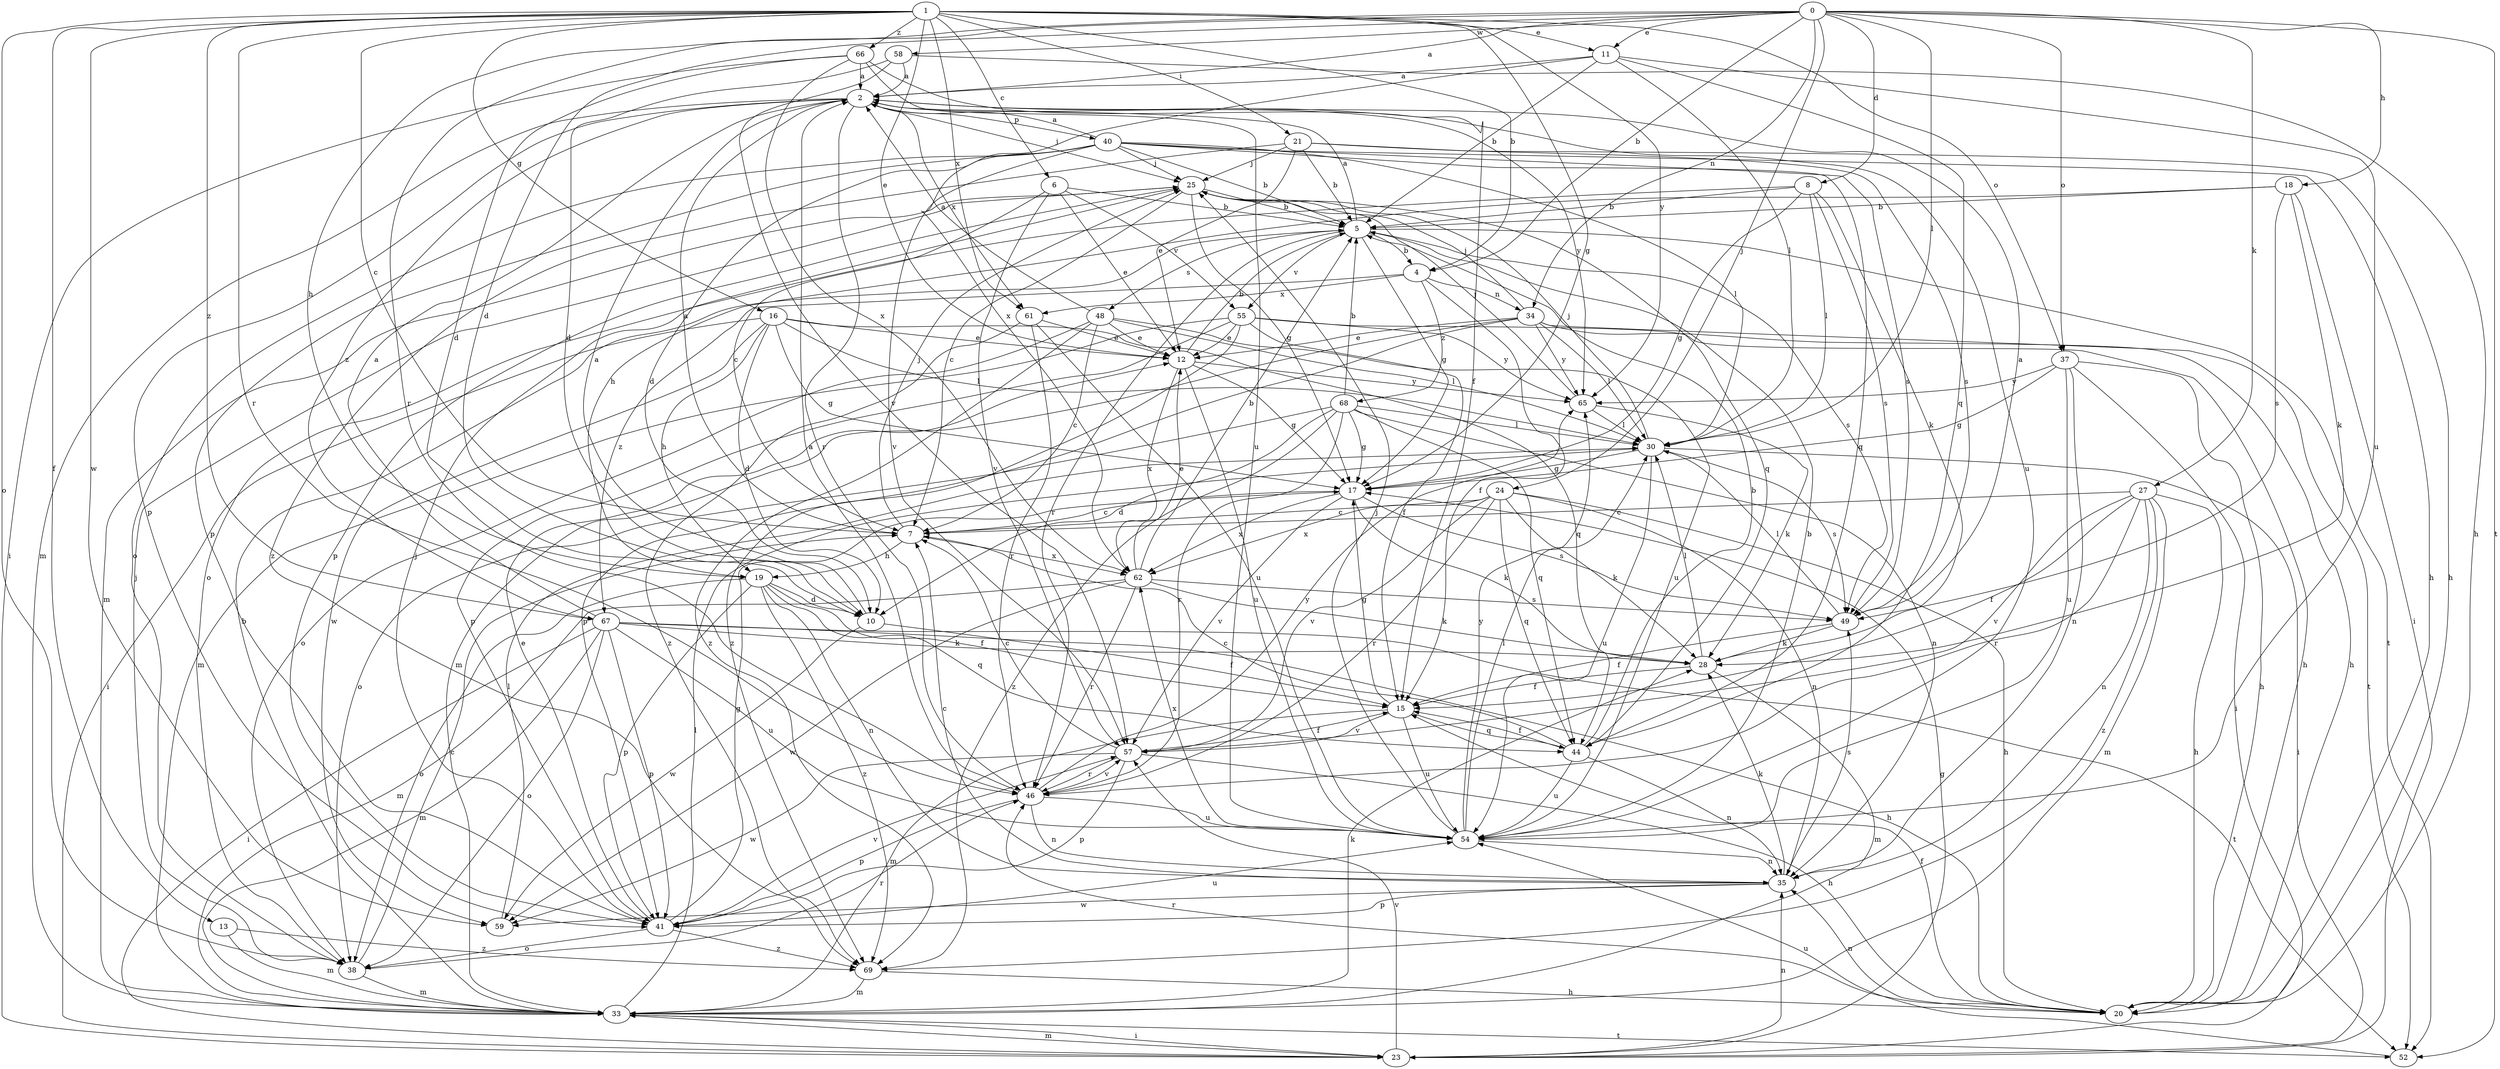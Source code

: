 strict digraph  {
0;
1;
2;
4;
5;
6;
7;
8;
10;
11;
12;
13;
15;
16;
17;
18;
19;
20;
21;
23;
24;
25;
27;
28;
30;
33;
34;
35;
37;
38;
40;
41;
44;
46;
48;
49;
52;
54;
55;
57;
58;
59;
61;
62;
65;
66;
67;
68;
69;
0 -> 2  [label=a];
0 -> 4  [label=b];
0 -> 8  [label=d];
0 -> 10  [label=d];
0 -> 11  [label=e];
0 -> 18  [label=h];
0 -> 19  [label=h];
0 -> 24  [label=j];
0 -> 27  [label=k];
0 -> 30  [label=l];
0 -> 34  [label=n];
0 -> 37  [label=o];
0 -> 46  [label=r];
0 -> 52  [label=t];
0 -> 58  [label=w];
1 -> 4  [label=b];
1 -> 6  [label=c];
1 -> 7  [label=c];
1 -> 11  [label=e];
1 -> 12  [label=e];
1 -> 13  [label=f];
1 -> 16  [label=g];
1 -> 17  [label=g];
1 -> 21  [label=i];
1 -> 37  [label=o];
1 -> 38  [label=o];
1 -> 46  [label=r];
1 -> 59  [label=w];
1 -> 61  [label=x];
1 -> 65  [label=y];
1 -> 66  [label=z];
1 -> 67  [label=z];
2 -> 25  [label=j];
2 -> 33  [label=m];
2 -> 40  [label=p];
2 -> 41  [label=p];
2 -> 46  [label=r];
2 -> 54  [label=u];
2 -> 61  [label=x];
2 -> 65  [label=y];
2 -> 67  [label=z];
4 -> 15  [label=f];
4 -> 34  [label=n];
4 -> 61  [label=x];
4 -> 67  [label=z];
4 -> 68  [label=z];
5 -> 2  [label=a];
5 -> 4  [label=b];
5 -> 17  [label=g];
5 -> 46  [label=r];
5 -> 48  [label=s];
5 -> 49  [label=s];
5 -> 52  [label=t];
5 -> 55  [label=v];
6 -> 5  [label=b];
6 -> 7  [label=c];
6 -> 12  [label=e];
6 -> 55  [label=v];
6 -> 57  [label=v];
7 -> 2  [label=a];
7 -> 19  [label=h];
7 -> 25  [label=j];
7 -> 62  [label=x];
8 -> 5  [label=b];
8 -> 17  [label=g];
8 -> 28  [label=k];
8 -> 30  [label=l];
8 -> 38  [label=o];
8 -> 49  [label=s];
10 -> 2  [label=a];
10 -> 15  [label=f];
10 -> 59  [label=w];
11 -> 2  [label=a];
11 -> 5  [label=b];
11 -> 30  [label=l];
11 -> 44  [label=q];
11 -> 54  [label=u];
11 -> 62  [label=x];
12 -> 5  [label=b];
12 -> 17  [label=g];
12 -> 54  [label=u];
12 -> 62  [label=x];
12 -> 65  [label=y];
13 -> 33  [label=m];
13 -> 69  [label=z];
15 -> 17  [label=g];
15 -> 33  [label=m];
15 -> 44  [label=q];
15 -> 54  [label=u];
15 -> 57  [label=v];
16 -> 10  [label=d];
16 -> 12  [label=e];
16 -> 17  [label=g];
16 -> 19  [label=h];
16 -> 23  [label=i];
16 -> 30  [label=l];
16 -> 44  [label=q];
16 -> 59  [label=w];
17 -> 7  [label=c];
17 -> 28  [label=k];
17 -> 49  [label=s];
17 -> 57  [label=v];
17 -> 62  [label=x];
18 -> 5  [label=b];
18 -> 19  [label=h];
18 -> 23  [label=i];
18 -> 28  [label=k];
18 -> 49  [label=s];
19 -> 10  [label=d];
19 -> 15  [label=f];
19 -> 35  [label=n];
19 -> 38  [label=o];
19 -> 41  [label=p];
19 -> 44  [label=q];
19 -> 69  [label=z];
20 -> 15  [label=f];
20 -> 35  [label=n];
20 -> 46  [label=r];
21 -> 5  [label=b];
21 -> 12  [label=e];
21 -> 20  [label=h];
21 -> 25  [label=j];
21 -> 49  [label=s];
21 -> 69  [label=z];
23 -> 17  [label=g];
23 -> 33  [label=m];
23 -> 35  [label=n];
23 -> 57  [label=v];
24 -> 7  [label=c];
24 -> 20  [label=h];
24 -> 28  [label=k];
24 -> 35  [label=n];
24 -> 44  [label=q];
24 -> 46  [label=r];
24 -> 57  [label=v];
24 -> 62  [label=x];
25 -> 5  [label=b];
25 -> 7  [label=c];
25 -> 17  [label=g];
25 -> 33  [label=m];
25 -> 41  [label=p];
25 -> 44  [label=q];
27 -> 7  [label=c];
27 -> 15  [label=f];
27 -> 20  [label=h];
27 -> 33  [label=m];
27 -> 35  [label=n];
27 -> 46  [label=r];
27 -> 57  [label=v];
27 -> 69  [label=z];
28 -> 15  [label=f];
28 -> 30  [label=l];
28 -> 33  [label=m];
30 -> 17  [label=g];
30 -> 23  [label=i];
30 -> 25  [label=j];
30 -> 49  [label=s];
30 -> 54  [label=u];
33 -> 5  [label=b];
33 -> 23  [label=i];
33 -> 28  [label=k];
33 -> 30  [label=l];
33 -> 52  [label=t];
34 -> 12  [label=e];
34 -> 20  [label=h];
34 -> 25  [label=j];
34 -> 30  [label=l];
34 -> 33  [label=m];
34 -> 41  [label=p];
34 -> 52  [label=t];
34 -> 65  [label=y];
35 -> 7  [label=c];
35 -> 28  [label=k];
35 -> 41  [label=p];
35 -> 49  [label=s];
35 -> 59  [label=w];
37 -> 17  [label=g];
37 -> 20  [label=h];
37 -> 23  [label=i];
37 -> 35  [label=n];
37 -> 54  [label=u];
37 -> 65  [label=y];
38 -> 7  [label=c];
38 -> 25  [label=j];
38 -> 33  [label=m];
38 -> 46  [label=r];
40 -> 2  [label=a];
40 -> 5  [label=b];
40 -> 10  [label=d];
40 -> 20  [label=h];
40 -> 25  [label=j];
40 -> 30  [label=l];
40 -> 38  [label=o];
40 -> 41  [label=p];
40 -> 44  [label=q];
40 -> 49  [label=s];
40 -> 57  [label=v];
41 -> 12  [label=e];
41 -> 17  [label=g];
41 -> 25  [label=j];
41 -> 38  [label=o];
41 -> 54  [label=u];
41 -> 57  [label=v];
41 -> 69  [label=z];
44 -> 5  [label=b];
44 -> 7  [label=c];
44 -> 15  [label=f];
44 -> 35  [label=n];
44 -> 54  [label=u];
46 -> 2  [label=a];
46 -> 35  [label=n];
46 -> 41  [label=p];
46 -> 54  [label=u];
46 -> 57  [label=v];
46 -> 65  [label=y];
48 -> 2  [label=a];
48 -> 7  [label=c];
48 -> 12  [label=e];
48 -> 30  [label=l];
48 -> 38  [label=o];
48 -> 54  [label=u];
48 -> 69  [label=z];
49 -> 2  [label=a];
49 -> 15  [label=f];
49 -> 28  [label=k];
49 -> 30  [label=l];
52 -> 54  [label=u];
54 -> 5  [label=b];
54 -> 25  [label=j];
54 -> 30  [label=l];
54 -> 35  [label=n];
54 -> 62  [label=x];
54 -> 65  [label=y];
55 -> 12  [label=e];
55 -> 15  [label=f];
55 -> 20  [label=h];
55 -> 33  [label=m];
55 -> 41  [label=p];
55 -> 65  [label=y];
55 -> 69  [label=z];
57 -> 7  [label=c];
57 -> 15  [label=f];
57 -> 20  [label=h];
57 -> 41  [label=p];
57 -> 46  [label=r];
57 -> 59  [label=w];
58 -> 2  [label=a];
58 -> 10  [label=d];
58 -> 20  [label=h];
58 -> 57  [label=v];
59 -> 30  [label=l];
61 -> 12  [label=e];
61 -> 46  [label=r];
61 -> 54  [label=u];
61 -> 69  [label=z];
62 -> 5  [label=b];
62 -> 12  [label=e];
62 -> 28  [label=k];
62 -> 33  [label=m];
62 -> 46  [label=r];
62 -> 49  [label=s];
62 -> 59  [label=w];
65 -> 25  [label=j];
65 -> 28  [label=k];
65 -> 30  [label=l];
66 -> 2  [label=a];
66 -> 10  [label=d];
66 -> 15  [label=f];
66 -> 23  [label=i];
66 -> 54  [label=u];
66 -> 62  [label=x];
67 -> 2  [label=a];
67 -> 20  [label=h];
67 -> 23  [label=i];
67 -> 28  [label=k];
67 -> 33  [label=m];
67 -> 38  [label=o];
67 -> 41  [label=p];
67 -> 52  [label=t];
67 -> 54  [label=u];
68 -> 5  [label=b];
68 -> 10  [label=d];
68 -> 17  [label=g];
68 -> 30  [label=l];
68 -> 35  [label=n];
68 -> 38  [label=o];
68 -> 44  [label=q];
68 -> 46  [label=r];
68 -> 69  [label=z];
69 -> 20  [label=h];
69 -> 33  [label=m];
}
